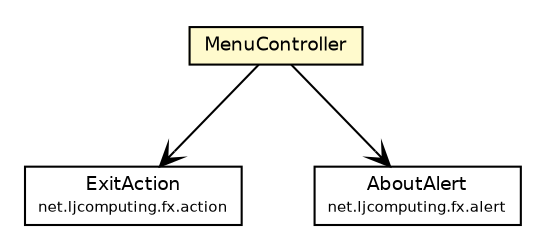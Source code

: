 #!/usr/local/bin/dot
#
# Class diagram 
# Generated by UMLGraph version R5_6 (http://www.umlgraph.org/)
#

digraph G {
	edge [fontname="Helvetica",fontsize=10,labelfontname="Helvetica",labelfontsize=10];
	node [fontname="Helvetica",fontsize=10,shape=plaintext];
	nodesep=0.25;
	ranksep=0.5;
	// net.ljcomputing.sr.fx.controller.MenuController
	c4819 [label=<<table title="net.ljcomputing.sr.fx.controller.MenuController" border="0" cellborder="1" cellspacing="0" cellpadding="2" port="p" bgcolor="lemonChiffon" href="./MenuController.html">
		<tr><td><table border="0" cellspacing="0" cellpadding="1">
<tr><td align="center" balign="center"> MenuController </td></tr>
		</table></td></tr>
		</table>>, URL="./MenuController.html", fontname="Helvetica", fontcolor="black", fontsize=9.0];
	// net.ljcomputing.fx.action.ExitAction
	c4840 [label=<<table title="net.ljcomputing.fx.action.ExitAction" border="0" cellborder="1" cellspacing="0" cellpadding="2" port="p" href="../../../fx/action/ExitAction.html">
		<tr><td><table border="0" cellspacing="0" cellpadding="1">
<tr><td align="center" balign="center"> ExitAction </td></tr>
<tr><td align="center" balign="center"><font point-size="7.0"> net.ljcomputing.fx.action </font></td></tr>
		</table></td></tr>
		</table>>, URL="../../../fx/action/ExitAction.html", fontname="Helvetica", fontcolor="black", fontsize=9.0];
	// net.ljcomputing.fx.alert.AboutAlert
	c4843 [label=<<table title="net.ljcomputing.fx.alert.AboutAlert" border="0" cellborder="1" cellspacing="0" cellpadding="2" port="p" href="../../../fx/alert/AboutAlert.html">
		<tr><td><table border="0" cellspacing="0" cellpadding="1">
<tr><td align="center" balign="center"> AboutAlert </td></tr>
<tr><td align="center" balign="center"><font point-size="7.0"> net.ljcomputing.fx.alert </font></td></tr>
		</table></td></tr>
		</table>>, URL="../../../fx/alert/AboutAlert.html", fontname="Helvetica", fontcolor="black", fontsize=9.0];
	// net.ljcomputing.sr.fx.controller.MenuController NAVASSOC net.ljcomputing.fx.alert.AboutAlert
	c4819:p -> c4843:p [taillabel="", label="", headlabel="", fontname="Helvetica", fontcolor="black", fontsize=10.0, color="black", arrowhead=open];
	// net.ljcomputing.sr.fx.controller.MenuController NAVASSOC net.ljcomputing.fx.action.ExitAction
	c4819:p -> c4840:p [taillabel="", label="", headlabel="", fontname="Helvetica", fontcolor="black", fontsize=10.0, color="black", arrowhead=open];
}

